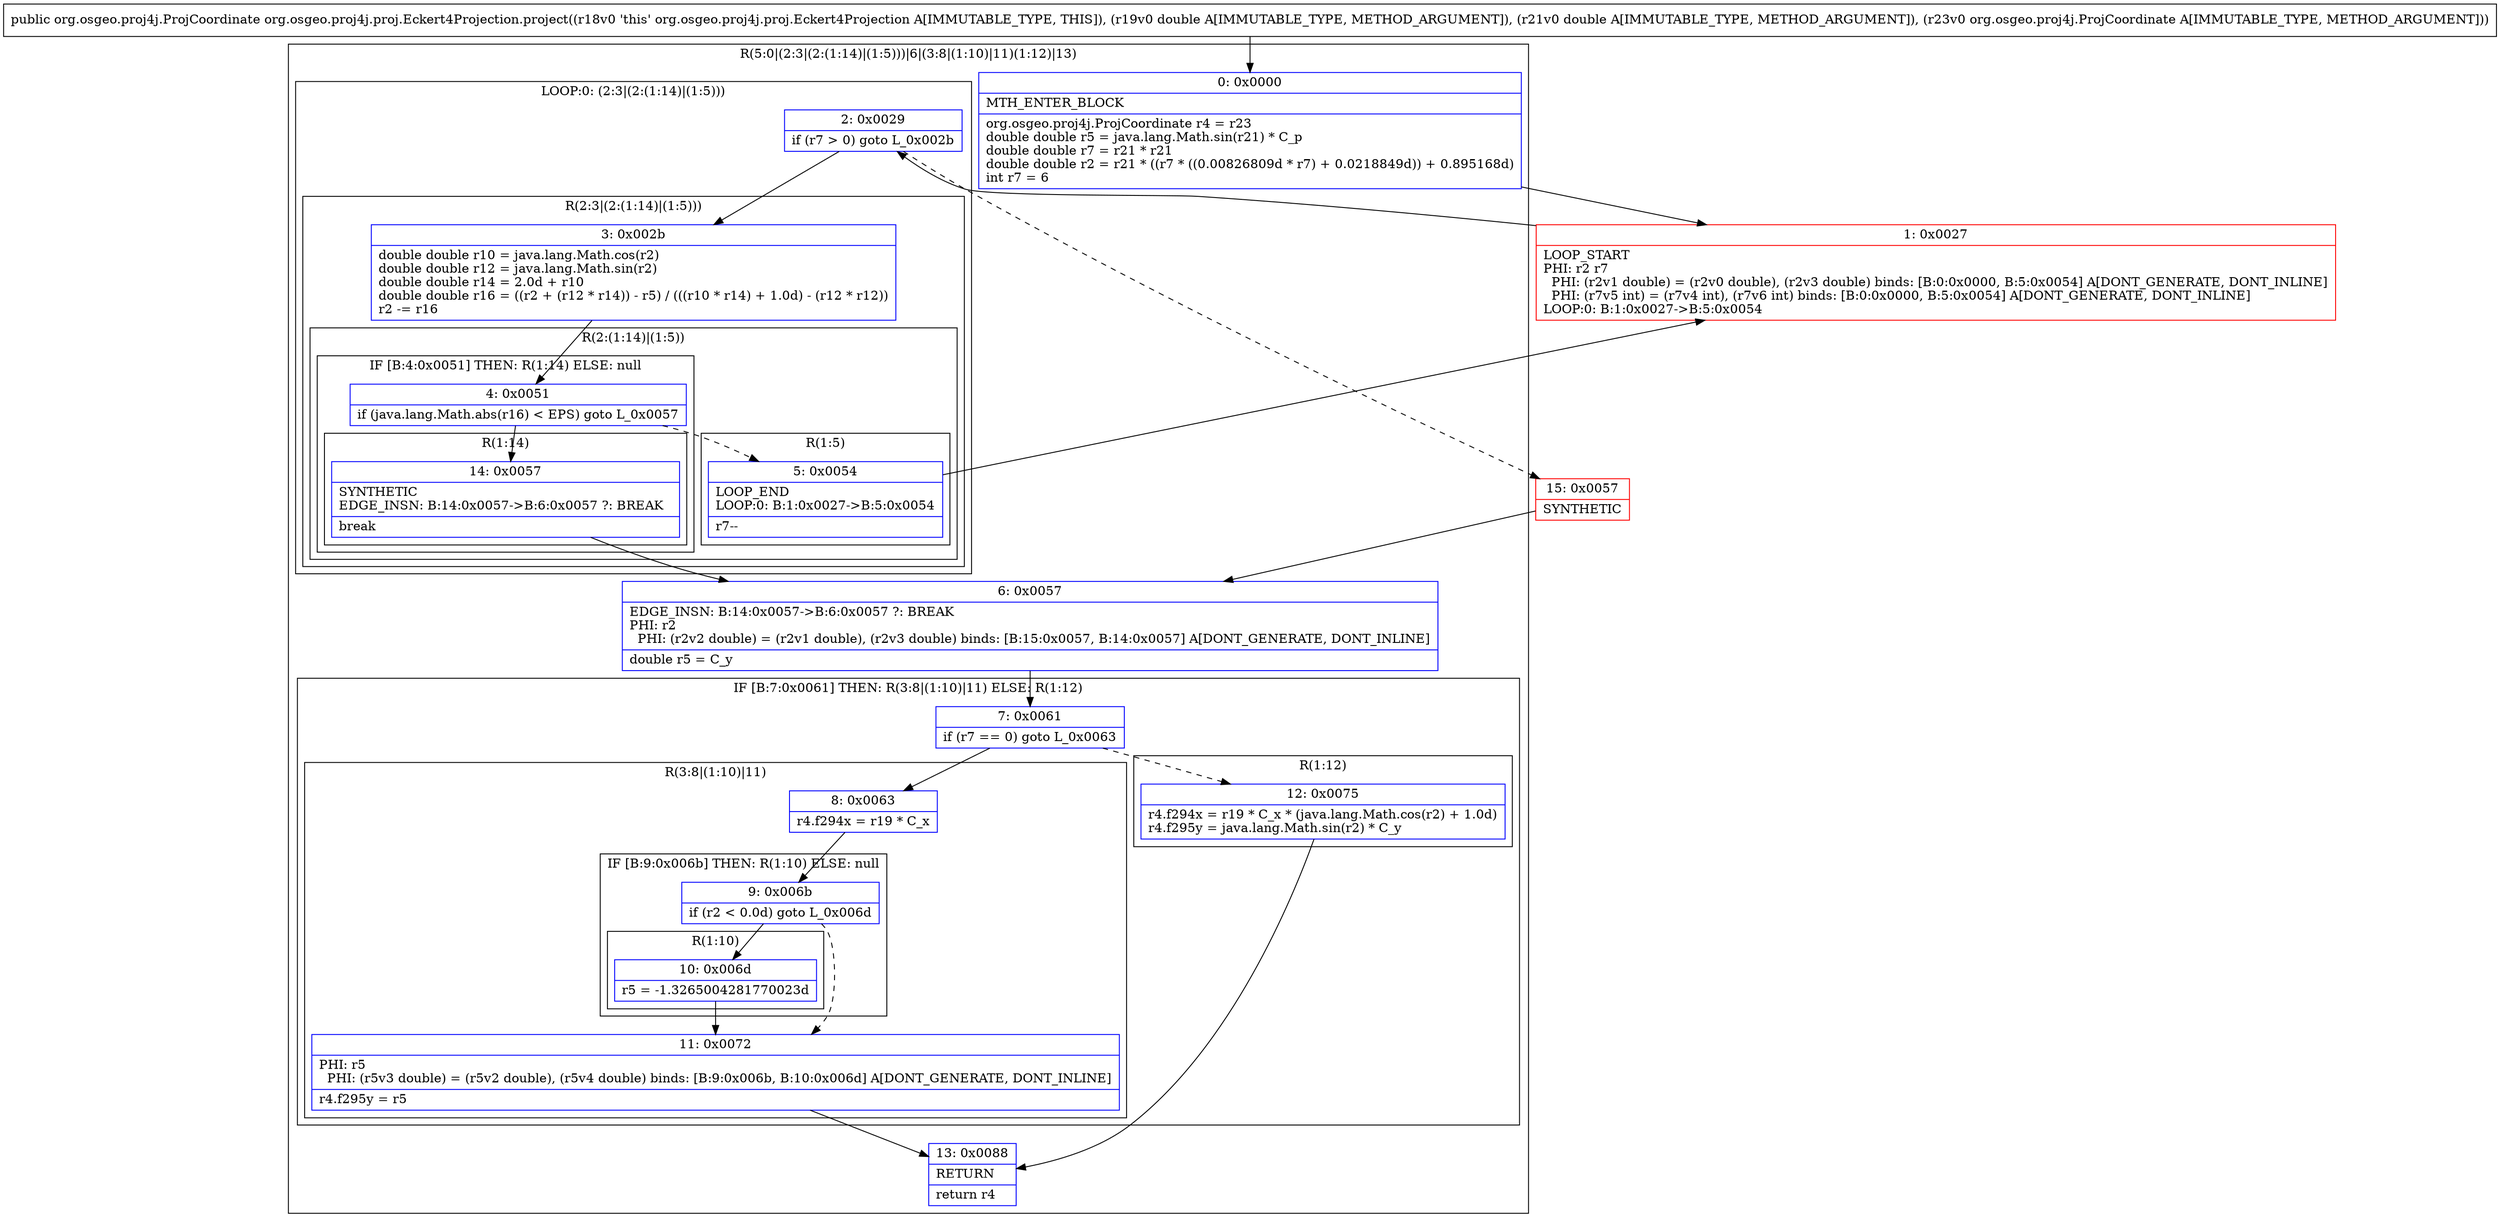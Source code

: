 digraph "CFG fororg.osgeo.proj4j.proj.Eckert4Projection.project(DDLorg\/osgeo\/proj4j\/ProjCoordinate;)Lorg\/osgeo\/proj4j\/ProjCoordinate;" {
subgraph cluster_Region_1217998738 {
label = "R(5:0|(2:3|(2:(1:14)|(1:5)))|6|(3:8|(1:10)|11)(1:12)|13)";
node [shape=record,color=blue];
Node_0 [shape=record,label="{0\:\ 0x0000|MTH_ENTER_BLOCK\l|org.osgeo.proj4j.ProjCoordinate r4 = r23\ldouble double r5 = java.lang.Math.sin(r21) * C_p\ldouble double r7 = r21 * r21\ldouble double r2 = r21 * ((r7 * ((0.00826809d * r7) + 0.0218849d)) + 0.895168d)\lint r7 = 6\l}"];
subgraph cluster_LoopRegion_1272751478 {
label = "LOOP:0: (2:3|(2:(1:14)|(1:5)))";
node [shape=record,color=blue];
Node_2 [shape=record,label="{2\:\ 0x0029|if (r7 \> 0) goto L_0x002b\l}"];
subgraph cluster_Region_792006806 {
label = "R(2:3|(2:(1:14)|(1:5)))";
node [shape=record,color=blue];
Node_3 [shape=record,label="{3\:\ 0x002b|double double r10 = java.lang.Math.cos(r2)\ldouble double r12 = java.lang.Math.sin(r2)\ldouble double r14 = 2.0d + r10\ldouble double r16 = ((r2 + (r12 * r14)) \- r5) \/ (((r10 * r14) + 1.0d) \- (r12 * r12))\lr2 \-= r16\l}"];
subgraph cluster_Region_1602943261 {
label = "R(2:(1:14)|(1:5))";
node [shape=record,color=blue];
subgraph cluster_IfRegion_1239051525 {
label = "IF [B:4:0x0051] THEN: R(1:14) ELSE: null";
node [shape=record,color=blue];
Node_4 [shape=record,label="{4\:\ 0x0051|if (java.lang.Math.abs(r16) \< EPS) goto L_0x0057\l}"];
subgraph cluster_Region_731688437 {
label = "R(1:14)";
node [shape=record,color=blue];
Node_14 [shape=record,label="{14\:\ 0x0057|SYNTHETIC\lEDGE_INSN: B:14:0x0057\-\>B:6:0x0057 ?: BREAK  \l|break\l}"];
}
}
subgraph cluster_Region_1944735379 {
label = "R(1:5)";
node [shape=record,color=blue];
Node_5 [shape=record,label="{5\:\ 0x0054|LOOP_END\lLOOP:0: B:1:0x0027\-\>B:5:0x0054\l|r7\-\-\l}"];
}
}
}
}
Node_6 [shape=record,label="{6\:\ 0x0057|EDGE_INSN: B:14:0x0057\-\>B:6:0x0057 ?: BREAK  \lPHI: r2 \l  PHI: (r2v2 double) = (r2v1 double), (r2v3 double) binds: [B:15:0x0057, B:14:0x0057] A[DONT_GENERATE, DONT_INLINE]\l|double r5 = C_y\l}"];
subgraph cluster_IfRegion_1290448187 {
label = "IF [B:7:0x0061] THEN: R(3:8|(1:10)|11) ELSE: R(1:12)";
node [shape=record,color=blue];
Node_7 [shape=record,label="{7\:\ 0x0061|if (r7 == 0) goto L_0x0063\l}"];
subgraph cluster_Region_1475429110 {
label = "R(3:8|(1:10)|11)";
node [shape=record,color=blue];
Node_8 [shape=record,label="{8\:\ 0x0063|r4.f294x = r19 * C_x\l}"];
subgraph cluster_IfRegion_777080669 {
label = "IF [B:9:0x006b] THEN: R(1:10) ELSE: null";
node [shape=record,color=blue];
Node_9 [shape=record,label="{9\:\ 0x006b|if (r2 \< 0.0d) goto L_0x006d\l}"];
subgraph cluster_Region_1759848540 {
label = "R(1:10)";
node [shape=record,color=blue];
Node_10 [shape=record,label="{10\:\ 0x006d|r5 = \-1.3265004281770023d\l}"];
}
}
Node_11 [shape=record,label="{11\:\ 0x0072|PHI: r5 \l  PHI: (r5v3 double) = (r5v2 double), (r5v4 double) binds: [B:9:0x006b, B:10:0x006d] A[DONT_GENERATE, DONT_INLINE]\l|r4.f295y = r5\l}"];
}
subgraph cluster_Region_387310435 {
label = "R(1:12)";
node [shape=record,color=blue];
Node_12 [shape=record,label="{12\:\ 0x0075|r4.f294x = r19 * C_x * (java.lang.Math.cos(r2) + 1.0d)\lr4.f295y = java.lang.Math.sin(r2) * C_y\l}"];
}
}
Node_13 [shape=record,label="{13\:\ 0x0088|RETURN\l|return r4\l}"];
}
Node_1 [shape=record,color=red,label="{1\:\ 0x0027|LOOP_START\lPHI: r2 r7 \l  PHI: (r2v1 double) = (r2v0 double), (r2v3 double) binds: [B:0:0x0000, B:5:0x0054] A[DONT_GENERATE, DONT_INLINE]\l  PHI: (r7v5 int) = (r7v4 int), (r7v6 int) binds: [B:0:0x0000, B:5:0x0054] A[DONT_GENERATE, DONT_INLINE]\lLOOP:0: B:1:0x0027\-\>B:5:0x0054\l}"];
Node_15 [shape=record,color=red,label="{15\:\ 0x0057|SYNTHETIC\l}"];
MethodNode[shape=record,label="{public org.osgeo.proj4j.ProjCoordinate org.osgeo.proj4j.proj.Eckert4Projection.project((r18v0 'this' org.osgeo.proj4j.proj.Eckert4Projection A[IMMUTABLE_TYPE, THIS]), (r19v0 double A[IMMUTABLE_TYPE, METHOD_ARGUMENT]), (r21v0 double A[IMMUTABLE_TYPE, METHOD_ARGUMENT]), (r23v0 org.osgeo.proj4j.ProjCoordinate A[IMMUTABLE_TYPE, METHOD_ARGUMENT])) }"];
MethodNode -> Node_0;
Node_0 -> Node_1;
Node_2 -> Node_3;
Node_2 -> Node_15[style=dashed];
Node_3 -> Node_4;
Node_4 -> Node_5[style=dashed];
Node_4 -> Node_14;
Node_14 -> Node_6;
Node_5 -> Node_1;
Node_6 -> Node_7;
Node_7 -> Node_8;
Node_7 -> Node_12[style=dashed];
Node_8 -> Node_9;
Node_9 -> Node_10;
Node_9 -> Node_11[style=dashed];
Node_10 -> Node_11;
Node_11 -> Node_13;
Node_12 -> Node_13;
Node_1 -> Node_2;
Node_15 -> Node_6;
}

